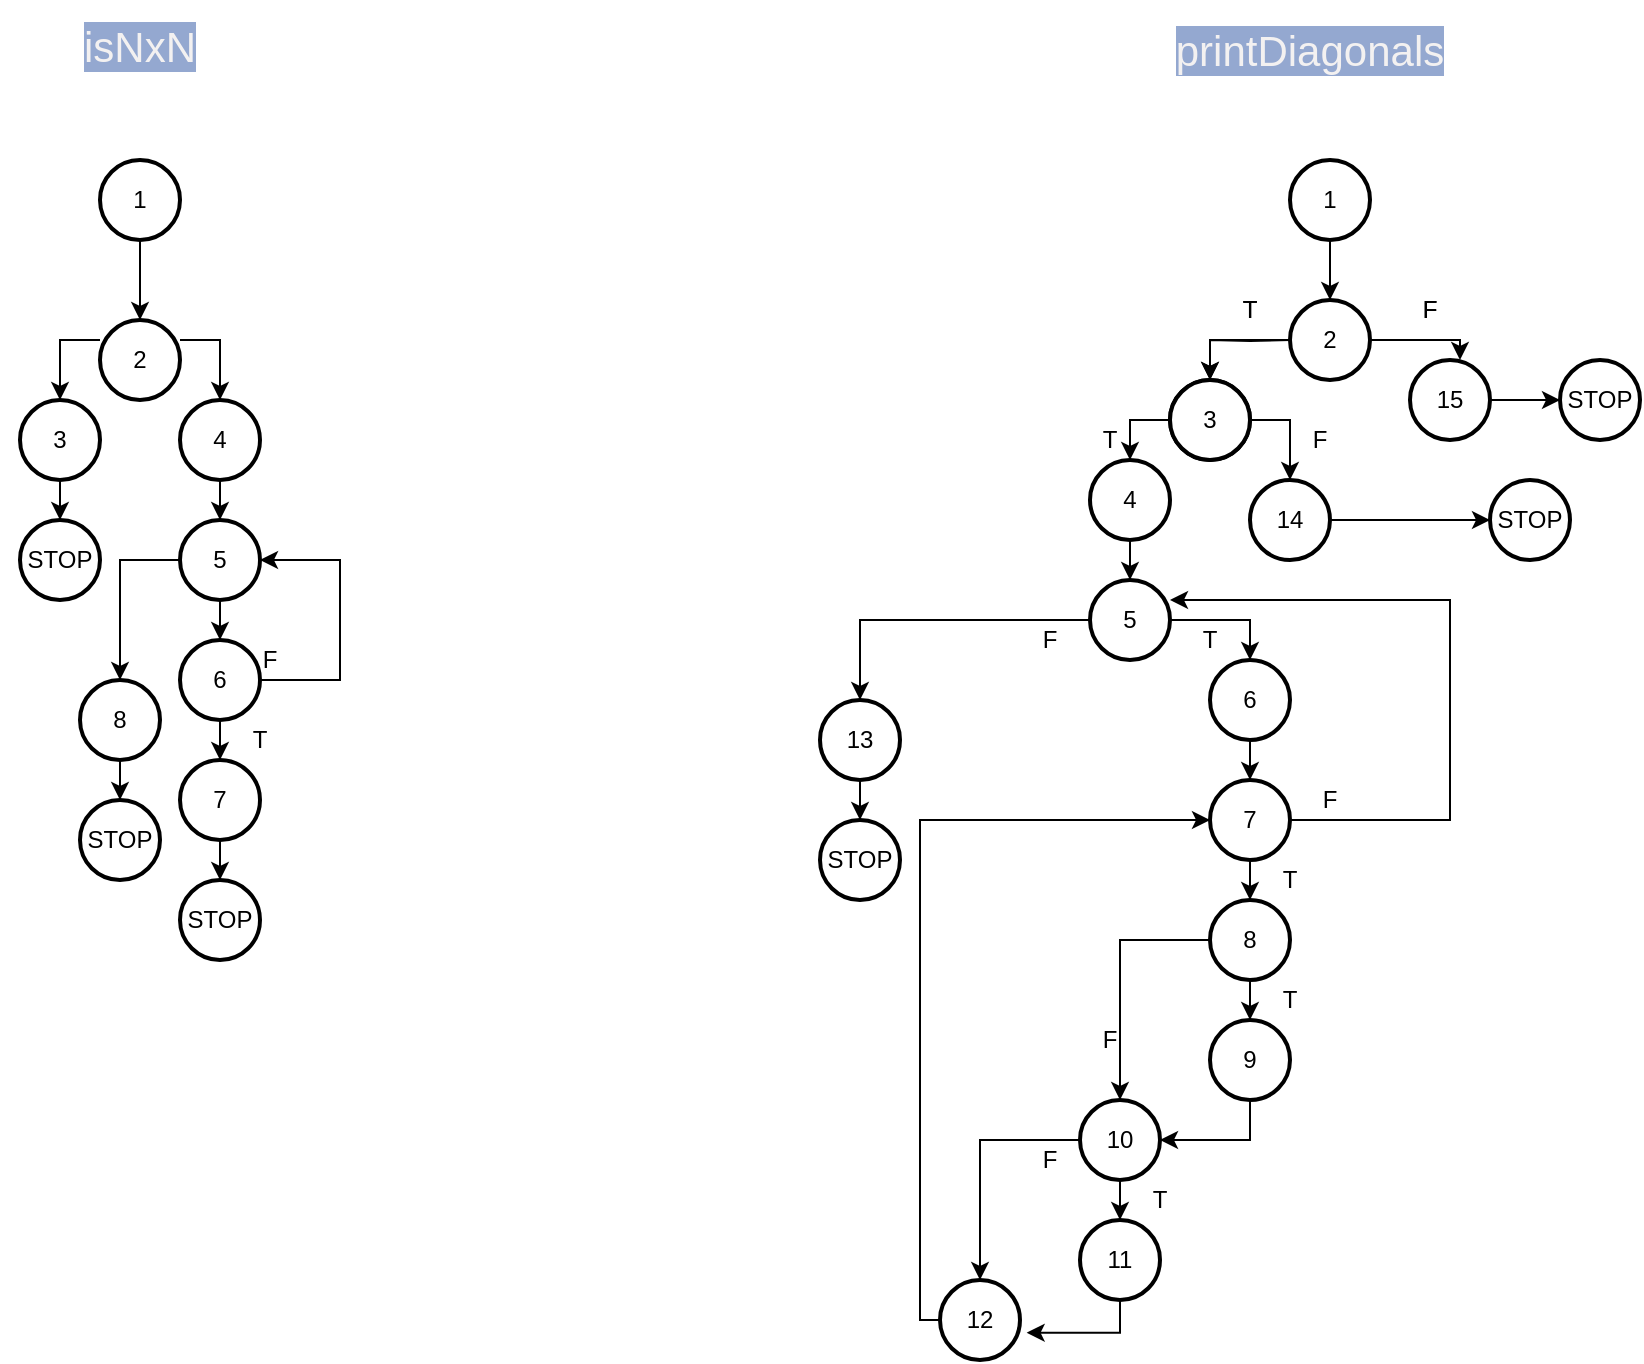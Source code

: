 <mxfile version="21.6.2" type="github" pages="4">
  <diagram name="Page-1" id="KIVGWRagReRim-nVpBeQ">
    <mxGraphModel dx="1050" dy="1674" grid="1" gridSize="10" guides="1" tooltips="1" connect="0" arrows="1" fold="1" page="1" pageScale="1" pageWidth="850" pageHeight="1100" math="0" shadow="0">
      <root>
        <mxCell id="0" />
        <mxCell id="1" parent="0" />
        <mxCell id="pWw4nJTFrqHdKG2Z5HSr-53" style="edgeStyle=orthogonalEdgeStyle;rounded=0;orthogonalLoop=1;jettySize=auto;html=1;entryX=0.5;entryY=0;entryDx=0;entryDy=0;entryPerimeter=0;" parent="1" edge="1">
          <mxGeometry relative="1" as="geometry" />
        </mxCell>
        <mxCell id="pWw4nJTFrqHdKG2Z5HSr-2" value="1" style="strokeWidth=2;html=1;shape=mxgraph.flowchart.start_2;whiteSpace=wrap;container=0;" parent="1" vertex="1">
          <mxGeometry x="675" width="40" height="40" as="geometry" />
        </mxCell>
        <mxCell id="pWw4nJTFrqHdKG2Z5HSr-145" style="edgeStyle=orthogonalEdgeStyle;rounded=0;orthogonalLoop=1;jettySize=auto;html=1;" parent="1" source="pWw4nJTFrqHdKG2Z5HSr-4" target="pWw4nJTFrqHdKG2Z5HSr-19" edge="1">
          <mxGeometry relative="1" as="geometry">
            <Array as="points">
              <mxPoint x="760" y="90" />
            </Array>
          </mxGeometry>
        </mxCell>
        <mxCell id="pWw4nJTFrqHdKG2Z5HSr-4" value="2" style="strokeWidth=2;html=1;shape=mxgraph.flowchart.start_2;whiteSpace=wrap;container=0;" parent="1" vertex="1">
          <mxGeometry x="675" y="70" width="40" height="40" as="geometry" />
        </mxCell>
        <mxCell id="pWw4nJTFrqHdKG2Z5HSr-7" style="edgeStyle=orthogonalEdgeStyle;rounded=0;orthogonalLoop=1;jettySize=auto;html=1;entryX=0.5;entryY=0;entryDx=0;entryDy=0;entryPerimeter=0;" parent="1" source="pWw4nJTFrqHdKG2Z5HSr-2" target="pWw4nJTFrqHdKG2Z5HSr-4" edge="1">
          <mxGeometry relative="1" as="geometry" />
        </mxCell>
        <mxCell id="pWw4nJTFrqHdKG2Z5HSr-8" value="3" style="strokeWidth=2;html=1;shape=mxgraph.flowchart.start_2;whiteSpace=wrap;container=0;" parent="1" vertex="1">
          <mxGeometry x="615" y="110" width="40" height="40" as="geometry" />
        </mxCell>
        <mxCell id="pWw4nJTFrqHdKG2Z5HSr-10" style="edgeStyle=orthogonalEdgeStyle;rounded=0;orthogonalLoop=1;jettySize=auto;html=1;entryX=0.5;entryY=0;entryDx=0;entryDy=0;entryPerimeter=0;" parent="1" source="pWw4nJTFrqHdKG2Z5HSr-4" target="pWw4nJTFrqHdKG2Z5HSr-8" edge="1">
          <mxGeometry relative="1" as="geometry" />
        </mxCell>
        <mxCell id="pWw4nJTFrqHdKG2Z5HSr-12" value="T" style="text;strokeColor=none;align=center;fillColor=none;html=1;verticalAlign=middle;whiteSpace=wrap;rounded=0;container=0;" parent="1" vertex="1">
          <mxGeometry x="625" y="60" width="60" height="30" as="geometry" />
        </mxCell>
        <mxCell id="pWw4nJTFrqHdKG2Z5HSr-14" value="F" style="text;strokeColor=none;align=center;fillColor=none;html=1;verticalAlign=middle;whiteSpace=wrap;rounded=0;container=0;" parent="1" vertex="1">
          <mxGeometry x="715" y="60" width="60" height="30" as="geometry" />
        </mxCell>
        <mxCell id="pWw4nJTFrqHdKG2Z5HSr-54" value="T" style="text;strokeColor=none;align=center;fillColor=none;html=1;verticalAlign=middle;whiteSpace=wrap;rounded=0;container=0;" parent="1" vertex="1">
          <mxGeometry x="575" y="130" width="20" height="20" as="geometry" />
        </mxCell>
        <mxCell id="pWw4nJTFrqHdKG2Z5HSr-56" value="4" style="strokeWidth=2;html=1;shape=mxgraph.flowchart.start_2;whiteSpace=wrap;direction=south;container=0;" parent="1" vertex="1">
          <mxGeometry x="575" y="150" width="40" height="40" as="geometry" />
        </mxCell>
        <mxCell id="pWw4nJTFrqHdKG2Z5HSr-143" value="" style="edgeStyle=orthogonalEdgeStyle;rounded=0;orthogonalLoop=1;jettySize=auto;html=1;" parent="1" source="pWw4nJTFrqHdKG2Z5HSr-57" target="pWw4nJTFrqHdKG2Z5HSr-142" edge="1">
          <mxGeometry relative="1" as="geometry" />
        </mxCell>
        <mxCell id="pWw4nJTFrqHdKG2Z5HSr-57" value="14" style="strokeWidth=2;html=1;shape=mxgraph.flowchart.start_2;whiteSpace=wrap;container=0;" parent="1" vertex="1">
          <mxGeometry x="655" y="160" width="40" height="40" as="geometry" />
        </mxCell>
        <mxCell id="pWw4nJTFrqHdKG2Z5HSr-16" value="T" style="text;strokeColor=none;align=center;fillColor=none;html=1;verticalAlign=middle;whiteSpace=wrap;rounded=0;container=0;" parent="1" vertex="1">
          <mxGeometry x="625" y="60" width="60" height="30" as="geometry" />
        </mxCell>
        <mxCell id="pWw4nJTFrqHdKG2Z5HSr-17" style="edgeStyle=orthogonalEdgeStyle;rounded=0;orthogonalLoop=1;jettySize=auto;html=1;entryX=0.5;entryY=0;entryDx=0;entryDy=0;entryPerimeter=0;" parent="1" target="pWw4nJTFrqHdKG2Z5HSr-18" edge="1">
          <mxGeometry relative="1" as="geometry">
            <mxPoint x="675" y="90" as="sourcePoint" />
          </mxGeometry>
        </mxCell>
        <mxCell id="pWw4nJTFrqHdKG2Z5HSr-62" style="edgeStyle=orthogonalEdgeStyle;rounded=0;orthogonalLoop=1;jettySize=auto;html=1;entryX=0;entryY=0.5;entryDx=0;entryDy=0;entryPerimeter=0;" parent="1" source="pWw4nJTFrqHdKG2Z5HSr-18" target="pWw4nJTFrqHdKG2Z5HSr-56" edge="1">
          <mxGeometry relative="1" as="geometry">
            <Array as="points">
              <mxPoint x="595" y="130" />
            </Array>
          </mxGeometry>
        </mxCell>
        <mxCell id="pWw4nJTFrqHdKG2Z5HSr-63" style="edgeStyle=orthogonalEdgeStyle;rounded=0;orthogonalLoop=1;jettySize=auto;html=1;entryX=0.5;entryY=0;entryDx=0;entryDy=0;entryPerimeter=0;" parent="1" source="pWw4nJTFrqHdKG2Z5HSr-18" target="pWw4nJTFrqHdKG2Z5HSr-57" edge="1">
          <mxGeometry relative="1" as="geometry">
            <Array as="points">
              <mxPoint x="675" y="130" />
            </Array>
          </mxGeometry>
        </mxCell>
        <mxCell id="pWw4nJTFrqHdKG2Z5HSr-18" value="3" style="strokeWidth=2;html=1;shape=mxgraph.flowchart.start_2;whiteSpace=wrap;container=0;" parent="1" vertex="1">
          <mxGeometry x="615" y="110" width="40" height="40" as="geometry" />
        </mxCell>
        <mxCell id="pWw4nJTFrqHdKG2Z5HSr-141" value="" style="edgeStyle=orthogonalEdgeStyle;rounded=0;orthogonalLoop=1;jettySize=auto;html=1;" parent="1" source="pWw4nJTFrqHdKG2Z5HSr-19" target="pWw4nJTFrqHdKG2Z5HSr-137" edge="1">
          <mxGeometry relative="1" as="geometry" />
        </mxCell>
        <mxCell id="pWw4nJTFrqHdKG2Z5HSr-19" value="15" style="strokeWidth=2;html=1;shape=mxgraph.flowchart.start_2;whiteSpace=wrap;container=0;" parent="1" vertex="1">
          <mxGeometry x="735" y="100" width="40" height="40" as="geometry" />
        </mxCell>
        <mxCell id="pWw4nJTFrqHdKG2Z5HSr-20" value="F" style="text;strokeColor=none;align=center;fillColor=none;html=1;verticalAlign=middle;whiteSpace=wrap;rounded=0;container=0;" parent="1" vertex="1">
          <mxGeometry x="715" y="60" width="60" height="30" as="geometry" />
        </mxCell>
        <mxCell id="pWw4nJTFrqHdKG2Z5HSr-58" value="F" style="text;strokeColor=none;align=center;fillColor=none;html=1;verticalAlign=middle;whiteSpace=wrap;rounded=0;container=0;" parent="1" vertex="1">
          <mxGeometry x="675" y="130" width="30" height="20" as="geometry" />
        </mxCell>
        <mxCell id="pWw4nJTFrqHdKG2Z5HSr-64" value="5" style="strokeWidth=2;html=1;shape=mxgraph.flowchart.start_2;whiteSpace=wrap;direction=south;container=0;" parent="1" vertex="1">
          <mxGeometry x="575" y="210" width="40" height="40" as="geometry" />
        </mxCell>
        <mxCell id="pWw4nJTFrqHdKG2Z5HSr-65" style="edgeStyle=orthogonalEdgeStyle;rounded=0;orthogonalLoop=1;jettySize=auto;html=1;entryX=0;entryY=0.5;entryDx=0;entryDy=0;entryPerimeter=0;" parent="1" source="pWw4nJTFrqHdKG2Z5HSr-56" target="pWw4nJTFrqHdKG2Z5HSr-64" edge="1">
          <mxGeometry relative="1" as="geometry" />
        </mxCell>
        <mxCell id="pWw4nJTFrqHdKG2Z5HSr-68" value="F" style="text;strokeColor=none;align=center;fillColor=none;html=1;verticalAlign=middle;whiteSpace=wrap;rounded=0;container=0;" parent="1" vertex="1">
          <mxGeometry x="540" y="230" width="30" height="20" as="geometry" />
        </mxCell>
        <mxCell id="pWw4nJTFrqHdKG2Z5HSr-69" value="T" style="text;strokeColor=none;align=center;fillColor=none;html=1;verticalAlign=middle;whiteSpace=wrap;rounded=0;container=0;" parent="1" vertex="1">
          <mxGeometry x="625" y="230" width="20" height="20" as="geometry" />
        </mxCell>
        <mxCell id="pWw4nJTFrqHdKG2Z5HSr-98" style="edgeStyle=orthogonalEdgeStyle;rounded=0;orthogonalLoop=1;jettySize=auto;html=1;" parent="1" source="pWw4nJTFrqHdKG2Z5HSr-70" target="pWw4nJTFrqHdKG2Z5HSr-64" edge="1">
          <mxGeometry relative="1" as="geometry">
            <mxPoint x="755" y="230" as="targetPoint" />
            <Array as="points">
              <mxPoint x="755" y="330" />
              <mxPoint x="755" y="220" />
            </Array>
          </mxGeometry>
        </mxCell>
        <mxCell id="pWw4nJTFrqHdKG2Z5HSr-70" value="7" style="strokeWidth=2;html=1;shape=mxgraph.flowchart.start_2;whiteSpace=wrap;direction=south;container=0;" parent="1" vertex="1">
          <mxGeometry x="635" y="310" width="40" height="40" as="geometry" />
        </mxCell>
        <mxCell id="pWw4nJTFrqHdKG2Z5HSr-74" value="T" style="text;strokeColor=none;align=center;fillColor=none;html=1;verticalAlign=middle;whiteSpace=wrap;rounded=0;container=0;" parent="1" vertex="1">
          <mxGeometry x="660" y="350" width="30" height="20" as="geometry" />
        </mxCell>
        <mxCell id="pWw4nJTFrqHdKG2Z5HSr-75" value="F" style="text;strokeColor=none;align=center;fillColor=none;html=1;verticalAlign=middle;whiteSpace=wrap;rounded=0;container=0;" parent="1" vertex="1">
          <mxGeometry x="570" y="430" width="30" height="20" as="geometry" />
        </mxCell>
        <mxCell id="pWw4nJTFrqHdKG2Z5HSr-77" style="edgeStyle=orthogonalEdgeStyle;rounded=0;orthogonalLoop=1;jettySize=auto;html=1;entryX=0;entryY=0.5;entryDx=0;entryDy=0;entryPerimeter=0;" parent="1" source="pWw4nJTFrqHdKG2Z5HSr-76" target="pWw4nJTFrqHdKG2Z5HSr-70" edge="1">
          <mxGeometry relative="1" as="geometry" />
        </mxCell>
        <mxCell id="pWw4nJTFrqHdKG2Z5HSr-76" value="6" style="strokeWidth=2;html=1;shape=mxgraph.flowchart.start_2;whiteSpace=wrap;direction=south;align=center;container=0;" parent="1" vertex="1">
          <mxGeometry x="635" y="250" width="40" height="40" as="geometry" />
        </mxCell>
        <mxCell id="pWw4nJTFrqHdKG2Z5HSr-78" style="edgeStyle=orthogonalEdgeStyle;rounded=0;orthogonalLoop=1;jettySize=auto;html=1;entryX=0;entryY=0.5;entryDx=0;entryDy=0;entryPerimeter=0;" parent="1" source="pWw4nJTFrqHdKG2Z5HSr-64" target="pWw4nJTFrqHdKG2Z5HSr-76" edge="1">
          <mxGeometry relative="1" as="geometry" />
        </mxCell>
        <mxCell id="pWw4nJTFrqHdKG2Z5HSr-80" value="8" style="strokeWidth=2;html=1;shape=mxgraph.flowchart.start_2;whiteSpace=wrap;direction=south;container=0;" parent="1" vertex="1">
          <mxGeometry x="635" y="370" width="40" height="40" as="geometry" />
        </mxCell>
        <mxCell id="pWw4nJTFrqHdKG2Z5HSr-81" style="edgeStyle=orthogonalEdgeStyle;rounded=0;orthogonalLoop=1;jettySize=auto;html=1;entryX=0;entryY=0.5;entryDx=0;entryDy=0;entryPerimeter=0;" parent="1" source="pWw4nJTFrqHdKG2Z5HSr-70" target="pWw4nJTFrqHdKG2Z5HSr-80" edge="1">
          <mxGeometry relative="1" as="geometry" />
        </mxCell>
        <mxCell id="pWw4nJTFrqHdKG2Z5HSr-85" value="9" style="strokeWidth=2;html=1;shape=mxgraph.flowchart.start_2;whiteSpace=wrap;direction=south;container=0;" parent="1" vertex="1">
          <mxGeometry x="635" y="430" width="40" height="40" as="geometry" />
        </mxCell>
        <mxCell id="pWw4nJTFrqHdKG2Z5HSr-86" style="edgeStyle=orthogonalEdgeStyle;rounded=0;orthogonalLoop=1;jettySize=auto;html=1;entryX=0;entryY=0.5;entryDx=0;entryDy=0;entryPerimeter=0;" parent="1" source="pWw4nJTFrqHdKG2Z5HSr-80" target="pWw4nJTFrqHdKG2Z5HSr-85" edge="1">
          <mxGeometry relative="1" as="geometry" />
        </mxCell>
        <mxCell id="pWw4nJTFrqHdKG2Z5HSr-87" value="T" style="text;strokeColor=none;align=center;fillColor=none;html=1;verticalAlign=middle;whiteSpace=wrap;rounded=0;container=0;" parent="1" vertex="1">
          <mxGeometry x="660" y="410" width="30" height="20" as="geometry" />
        </mxCell>
        <mxCell id="pWw4nJTFrqHdKG2Z5HSr-149" style="edgeStyle=orthogonalEdgeStyle;rounded=0;orthogonalLoop=1;jettySize=auto;html=1;" parent="1" source="pWw4nJTFrqHdKG2Z5HSr-89" target="pWw4nJTFrqHdKG2Z5HSr-147" edge="1">
          <mxGeometry relative="1" as="geometry">
            <Array as="points">
              <mxPoint x="520" y="490" />
            </Array>
          </mxGeometry>
        </mxCell>
        <mxCell id="pWw4nJTFrqHdKG2Z5HSr-89" value="10" style="strokeWidth=2;html=1;shape=mxgraph.flowchart.start_2;whiteSpace=wrap;direction=south;container=0;" parent="1" vertex="1">
          <mxGeometry x="570" y="470" width="40" height="40" as="geometry" />
        </mxCell>
        <mxCell id="pWw4nJTFrqHdKG2Z5HSr-90" style="edgeStyle=orthogonalEdgeStyle;rounded=0;orthogonalLoop=1;jettySize=auto;html=1;entryX=0;entryY=0.5;entryDx=0;entryDy=0;entryPerimeter=0;" parent="1" source="pWw4nJTFrqHdKG2Z5HSr-80" target="pWw4nJTFrqHdKG2Z5HSr-89" edge="1">
          <mxGeometry relative="1" as="geometry" />
        </mxCell>
        <mxCell id="pWw4nJTFrqHdKG2Z5HSr-91" style="edgeStyle=orthogonalEdgeStyle;rounded=0;orthogonalLoop=1;jettySize=auto;html=1;entryX=0.5;entryY=0;entryDx=0;entryDy=0;entryPerimeter=0;" parent="1" source="pWw4nJTFrqHdKG2Z5HSr-85" target="pWw4nJTFrqHdKG2Z5HSr-89" edge="1">
          <mxGeometry relative="1" as="geometry">
            <Array as="points">
              <mxPoint x="655" y="490" />
            </Array>
          </mxGeometry>
        </mxCell>
        <mxCell id="pWw4nJTFrqHdKG2Z5HSr-150" style="edgeStyle=orthogonalEdgeStyle;rounded=0;orthogonalLoop=1;jettySize=auto;html=1;entryX=0.659;entryY=-0.083;entryDx=0;entryDy=0;entryPerimeter=0;" parent="1" source="pWw4nJTFrqHdKG2Z5HSr-92" target="pWw4nJTFrqHdKG2Z5HSr-147" edge="1">
          <mxGeometry relative="1" as="geometry">
            <Array as="points">
              <mxPoint x="590" y="586" />
            </Array>
          </mxGeometry>
        </mxCell>
        <mxCell id="pWw4nJTFrqHdKG2Z5HSr-92" value="11" style="strokeWidth=2;html=1;shape=mxgraph.flowchart.start_2;whiteSpace=wrap;direction=south;container=0;" parent="1" vertex="1">
          <mxGeometry x="570" y="530" width="40" height="40" as="geometry" />
        </mxCell>
        <mxCell id="pWw4nJTFrqHdKG2Z5HSr-93" style="edgeStyle=orthogonalEdgeStyle;rounded=0;orthogonalLoop=1;jettySize=auto;html=1;entryX=0;entryY=0.5;entryDx=0;entryDy=0;entryPerimeter=0;" parent="1" source="pWw4nJTFrqHdKG2Z5HSr-89" target="pWw4nJTFrqHdKG2Z5HSr-92" edge="1">
          <mxGeometry relative="1" as="geometry" />
        </mxCell>
        <mxCell id="pWw4nJTFrqHdKG2Z5HSr-94" value="T" style="text;strokeColor=none;align=center;fillColor=none;html=1;verticalAlign=middle;whiteSpace=wrap;rounded=0;container=0;" parent="1" vertex="1">
          <mxGeometry x="595" y="510" width="30" height="20" as="geometry" />
        </mxCell>
        <mxCell id="pWw4nJTFrqHdKG2Z5HSr-96" value="F" style="text;strokeColor=none;align=center;fillColor=none;html=1;verticalAlign=middle;whiteSpace=wrap;rounded=0;container=0;" parent="1" vertex="1">
          <mxGeometry x="540" y="490" width="30" height="20" as="geometry" />
        </mxCell>
        <mxCell id="pWw4nJTFrqHdKG2Z5HSr-99" value="F" style="text;strokeColor=none;align=center;fillColor=none;html=1;verticalAlign=middle;whiteSpace=wrap;rounded=0;container=0;" parent="1" vertex="1">
          <mxGeometry x="680" y="310" width="30" height="20" as="geometry" />
        </mxCell>
        <mxCell id="pWw4nJTFrqHdKG2Z5HSr-140" value="" style="edgeStyle=orthogonalEdgeStyle;rounded=0;orthogonalLoop=1;jettySize=auto;html=1;" parent="1" source="pWw4nJTFrqHdKG2Z5HSr-100" target="pWw4nJTFrqHdKG2Z5HSr-138" edge="1">
          <mxGeometry relative="1" as="geometry" />
        </mxCell>
        <mxCell id="pWw4nJTFrqHdKG2Z5HSr-100" value="13" style="strokeWidth=2;html=1;shape=mxgraph.flowchart.start_2;whiteSpace=wrap;direction=south;container=0;" parent="1" vertex="1">
          <mxGeometry x="440" y="270" width="40" height="40" as="geometry" />
        </mxCell>
        <mxCell id="pWw4nJTFrqHdKG2Z5HSr-67" style="edgeStyle=orthogonalEdgeStyle;rounded=0;orthogonalLoop=1;jettySize=auto;html=1;entryX=0;entryY=0.5;entryDx=0;entryDy=0;entryPerimeter=0;" parent="1" source="pWw4nJTFrqHdKG2Z5HSr-64" target="pWw4nJTFrqHdKG2Z5HSr-100" edge="1">
          <mxGeometry relative="1" as="geometry">
            <mxPoint x="495" y="230" as="targetPoint" />
          </mxGeometry>
        </mxCell>
        <mxCell id="pWw4nJTFrqHdKG2Z5HSr-106" style="edgeStyle=orthogonalEdgeStyle;rounded=0;orthogonalLoop=1;jettySize=auto;html=1;entryX=0.5;entryY=0;entryDx=0;entryDy=0;entryPerimeter=0;" parent="1" source="pWw4nJTFrqHdKG2Z5HSr-102" target="pWw4nJTFrqHdKG2Z5HSr-104" edge="1">
          <mxGeometry relative="1" as="geometry" />
        </mxCell>
        <mxCell id="pWw4nJTFrqHdKG2Z5HSr-102" value="1" style="strokeWidth=2;html=1;shape=mxgraph.flowchart.start_2;whiteSpace=wrap;container=0;" parent="1" vertex="1">
          <mxGeometry x="80" width="40" height="40" as="geometry" />
        </mxCell>
        <mxCell id="pWw4nJTFrqHdKG2Z5HSr-109" style="edgeStyle=orthogonalEdgeStyle;rounded=0;orthogonalLoop=1;jettySize=auto;html=1;" parent="1" source="pWw4nJTFrqHdKG2Z5HSr-104" target="pWw4nJTFrqHdKG2Z5HSr-107" edge="1">
          <mxGeometry relative="1" as="geometry">
            <Array as="points">
              <mxPoint x="60" y="90" />
            </Array>
          </mxGeometry>
        </mxCell>
        <mxCell id="pWw4nJTFrqHdKG2Z5HSr-110" style="edgeStyle=orthogonalEdgeStyle;rounded=0;orthogonalLoop=1;jettySize=auto;html=1;" parent="1" source="pWw4nJTFrqHdKG2Z5HSr-104" target="pWw4nJTFrqHdKG2Z5HSr-108" edge="1">
          <mxGeometry relative="1" as="geometry">
            <Array as="points">
              <mxPoint x="140" y="90" />
            </Array>
          </mxGeometry>
        </mxCell>
        <mxCell id="pWw4nJTFrqHdKG2Z5HSr-104" value="2" style="strokeWidth=2;html=1;shape=mxgraph.flowchart.start_2;whiteSpace=wrap;container=0;" parent="1" vertex="1">
          <mxGeometry x="80" y="80" width="40" height="40" as="geometry" />
        </mxCell>
        <mxCell id="pWw4nJTFrqHdKG2Z5HSr-112" style="edgeStyle=orthogonalEdgeStyle;rounded=0;orthogonalLoop=1;jettySize=auto;html=1;entryX=0;entryY=0.5;entryDx=0;entryDy=0;entryPerimeter=0;" parent="1" source="pWw4nJTFrqHdKG2Z5HSr-107" target="pWw4nJTFrqHdKG2Z5HSr-111" edge="1">
          <mxGeometry relative="1" as="geometry" />
        </mxCell>
        <mxCell id="pWw4nJTFrqHdKG2Z5HSr-107" value="3" style="strokeWidth=2;html=1;shape=mxgraph.flowchart.start_2;whiteSpace=wrap;container=0;direction=south;" parent="1" vertex="1">
          <mxGeometry x="40" y="120" width="40" height="40" as="geometry" />
        </mxCell>
        <mxCell id="pWw4nJTFrqHdKG2Z5HSr-114" style="edgeStyle=orthogonalEdgeStyle;rounded=0;orthogonalLoop=1;jettySize=auto;html=1;entryX=0.5;entryY=0;entryDx=0;entryDy=0;entryPerimeter=0;" parent="1" source="pWw4nJTFrqHdKG2Z5HSr-108" target="pWw4nJTFrqHdKG2Z5HSr-113" edge="1">
          <mxGeometry relative="1" as="geometry" />
        </mxCell>
        <mxCell id="pWw4nJTFrqHdKG2Z5HSr-108" value="4" style="strokeWidth=2;html=1;shape=mxgraph.flowchart.start_2;whiteSpace=wrap;container=0;" parent="1" vertex="1">
          <mxGeometry x="120" y="120" width="40" height="40" as="geometry" />
        </mxCell>
        <mxCell id="pWw4nJTFrqHdKG2Z5HSr-111" value="STOP" style="strokeWidth=2;html=1;shape=mxgraph.flowchart.start_2;whiteSpace=wrap;container=0;direction=south;" parent="1" vertex="1">
          <mxGeometry x="40" y="180" width="40" height="40" as="geometry" />
        </mxCell>
        <mxCell id="pWw4nJTFrqHdKG2Z5HSr-116" style="edgeStyle=orthogonalEdgeStyle;rounded=0;orthogonalLoop=1;jettySize=auto;html=1;entryX=0.5;entryY=0;entryDx=0;entryDy=0;entryPerimeter=0;" parent="1" source="pWw4nJTFrqHdKG2Z5HSr-113" target="pWw4nJTFrqHdKG2Z5HSr-115" edge="1">
          <mxGeometry relative="1" as="geometry" />
        </mxCell>
        <mxCell id="pWw4nJTFrqHdKG2Z5HSr-134" style="edgeStyle=orthogonalEdgeStyle;rounded=0;orthogonalLoop=1;jettySize=auto;html=1;" parent="1" source="pWw4nJTFrqHdKG2Z5HSr-113" target="pWw4nJTFrqHdKG2Z5HSr-132" edge="1">
          <mxGeometry relative="1" as="geometry" />
        </mxCell>
        <mxCell id="pWw4nJTFrqHdKG2Z5HSr-113" value="5" style="strokeWidth=2;html=1;shape=mxgraph.flowchart.start_2;whiteSpace=wrap;container=0;" parent="1" vertex="1">
          <mxGeometry x="120" y="180" width="40" height="40" as="geometry" />
        </mxCell>
        <mxCell id="pWw4nJTFrqHdKG2Z5HSr-121" style="edgeStyle=orthogonalEdgeStyle;rounded=0;orthogonalLoop=1;jettySize=auto;html=1;entryX=1;entryY=0.5;entryDx=0;entryDy=0;entryPerimeter=0;" parent="1" source="pWw4nJTFrqHdKG2Z5HSr-115" target="pWw4nJTFrqHdKG2Z5HSr-113" edge="1">
          <mxGeometry relative="1" as="geometry">
            <Array as="points">
              <mxPoint x="200" y="260" />
              <mxPoint x="200" y="200" />
            </Array>
          </mxGeometry>
        </mxCell>
        <mxCell id="pWw4nJTFrqHdKG2Z5HSr-130" style="edgeStyle=orthogonalEdgeStyle;rounded=0;orthogonalLoop=1;jettySize=auto;html=1;entryX=0.5;entryY=0;entryDx=0;entryDy=0;entryPerimeter=0;" parent="1" source="pWw4nJTFrqHdKG2Z5HSr-115" target="pWw4nJTFrqHdKG2Z5HSr-118" edge="1">
          <mxGeometry relative="1" as="geometry" />
        </mxCell>
        <mxCell id="pWw4nJTFrqHdKG2Z5HSr-115" value="6" style="strokeWidth=2;html=1;shape=mxgraph.flowchart.start_2;whiteSpace=wrap;container=0;" parent="1" vertex="1">
          <mxGeometry x="120" y="240" width="40" height="40" as="geometry" />
        </mxCell>
        <mxCell id="pWw4nJTFrqHdKG2Z5HSr-125" value="" style="edgeStyle=orthogonalEdgeStyle;rounded=0;orthogonalLoop=1;jettySize=auto;html=1;" parent="1" source="pWw4nJTFrqHdKG2Z5HSr-118" target="pWw4nJTFrqHdKG2Z5HSr-123" edge="1">
          <mxGeometry relative="1" as="geometry" />
        </mxCell>
        <mxCell id="pWw4nJTFrqHdKG2Z5HSr-118" value="7" style="strokeWidth=2;html=1;shape=mxgraph.flowchart.start_2;whiteSpace=wrap;container=0;" parent="1" vertex="1">
          <mxGeometry x="120" y="300" width="40" height="40" as="geometry" />
        </mxCell>
        <mxCell id="pWw4nJTFrqHdKG2Z5HSr-123" value="STOP" style="strokeWidth=2;html=1;shape=mxgraph.flowchart.start_2;whiteSpace=wrap;container=0;direction=south;" parent="1" vertex="1">
          <mxGeometry x="120" y="360" width="40" height="40" as="geometry" />
        </mxCell>
        <mxCell id="pWw4nJTFrqHdKG2Z5HSr-136" value="" style="edgeStyle=orthogonalEdgeStyle;rounded=0;orthogonalLoop=1;jettySize=auto;html=1;" parent="1" source="pWw4nJTFrqHdKG2Z5HSr-132" target="pWw4nJTFrqHdKG2Z5HSr-135" edge="1">
          <mxGeometry relative="1" as="geometry" />
        </mxCell>
        <mxCell id="pWw4nJTFrqHdKG2Z5HSr-132" value="8" style="strokeWidth=2;html=1;shape=mxgraph.flowchart.start_2;whiteSpace=wrap;container=0;" parent="1" vertex="1">
          <mxGeometry x="70" y="260" width="40" height="40" as="geometry" />
        </mxCell>
        <mxCell id="pWw4nJTFrqHdKG2Z5HSr-135" value="STOP" style="strokeWidth=2;html=1;shape=mxgraph.flowchart.start_2;whiteSpace=wrap;container=0;direction=south;" parent="1" vertex="1">
          <mxGeometry x="70" y="320" width="40" height="40" as="geometry" />
        </mxCell>
        <mxCell id="pWw4nJTFrqHdKG2Z5HSr-137" value="STOP" style="strokeWidth=2;html=1;shape=mxgraph.flowchart.start_2;whiteSpace=wrap;container=0;direction=south;" parent="1" vertex="1">
          <mxGeometry x="810" y="100" width="40" height="40" as="geometry" />
        </mxCell>
        <mxCell id="pWw4nJTFrqHdKG2Z5HSr-138" value="STOP" style="strokeWidth=2;html=1;shape=mxgraph.flowchart.start_2;whiteSpace=wrap;container=0;direction=south;" parent="1" vertex="1">
          <mxGeometry x="440" y="330" width="40" height="40" as="geometry" />
        </mxCell>
        <mxCell id="pWw4nJTFrqHdKG2Z5HSr-142" value="STOP" style="strokeWidth=2;html=1;shape=mxgraph.flowchart.start_2;whiteSpace=wrap;container=0;direction=south;" parent="1" vertex="1">
          <mxGeometry x="775" y="160" width="40" height="40" as="geometry" />
        </mxCell>
        <mxCell id="pWw4nJTFrqHdKG2Z5HSr-152" style="edgeStyle=orthogonalEdgeStyle;rounded=0;orthogonalLoop=1;jettySize=auto;html=1;" parent="1" source="pWw4nJTFrqHdKG2Z5HSr-147" target="pWw4nJTFrqHdKG2Z5HSr-70" edge="1">
          <mxGeometry relative="1" as="geometry">
            <Array as="points">
              <mxPoint x="490" y="330" />
            </Array>
          </mxGeometry>
        </mxCell>
        <mxCell id="pWw4nJTFrqHdKG2Z5HSr-147" value="12" style="strokeWidth=2;html=1;shape=mxgraph.flowchart.start_2;whiteSpace=wrap;direction=south;container=0;" parent="1" vertex="1">
          <mxGeometry x="500" y="560" width="40" height="40" as="geometry" />
        </mxCell>
        <mxCell id="pWw4nJTFrqHdKG2Z5HSr-154" value="T" style="text;strokeColor=none;align=center;fillColor=none;html=1;verticalAlign=middle;whiteSpace=wrap;rounded=0;container=0;" parent="1" vertex="1">
          <mxGeometry x="150" y="280" width="20" height="20" as="geometry" />
        </mxCell>
        <mxCell id="pWw4nJTFrqHdKG2Z5HSr-155" value="F" style="text;strokeColor=none;align=center;fillColor=none;html=1;verticalAlign=middle;whiteSpace=wrap;rounded=0;container=0;" parent="1" vertex="1">
          <mxGeometry x="150" y="240" width="30" height="20" as="geometry" />
        </mxCell>
        <mxCell id="pWw4nJTFrqHdKG2Z5HSr-156" value="isNxN" style="text;strokeColor=none;align=center;fillColor=none;verticalAlign=middle;whiteSpace=wrap;rounded=0;labelBackgroundColor=#94A8D0;fontSize=21;fontColor=#f3f1f1;" parent="1" vertex="1">
          <mxGeometry x="30" y="-80" width="140" height="45" as="geometry" />
        </mxCell>
        <mxCell id="pWw4nJTFrqHdKG2Z5HSr-157" value="printDiagonals" style="text;strokeColor=none;align=center;fillColor=none;verticalAlign=middle;whiteSpace=wrap;rounded=0;labelBackgroundColor=#94A8D0;fontSize=21;fontColor=#f3f1f1;" parent="1" vertex="1">
          <mxGeometry x="590" y="-80" width="190" height="50" as="geometry" />
        </mxCell>
      </root>
    </mxGraphModel>
  </diagram>
  <diagram id="Bpe_Ww-rOf8-dxu33_3t" name="Page-2">
    <mxGraphModel dx="2295" dy="2156" grid="1" gridSize="10" guides="1" tooltips="1" connect="1" arrows="1" fold="1" page="1" pageScale="1" pageWidth="850" pageHeight="1100" math="0" shadow="0">
      <root>
        <mxCell id="0" />
        <mxCell id="1" parent="0" />
        <mxCell id="ywhVKemGmg4cdezuILgi-1" value="1" style="strokeWidth=2;html=1;shape=mxgraph.flowchart.start_2;whiteSpace=wrap;container=0;" vertex="1" parent="1">
          <mxGeometry x="675" y="-40" width="40" height="40" as="geometry" />
        </mxCell>
        <mxCell id="ywhVKemGmg4cdezuILgi-2" style="edgeStyle=orthogonalEdgeStyle;rounded=0;orthogonalLoop=1;jettySize=auto;html=1;" edge="1" parent="1" source="ywhVKemGmg4cdezuILgi-3" target="ywhVKemGmg4cdezuILgi-19">
          <mxGeometry relative="1" as="geometry">
            <Array as="points">
              <mxPoint x="760" y="90" />
            </Array>
          </mxGeometry>
        </mxCell>
        <mxCell id="ywhVKemGmg4cdezuILgi-3" value="2" style="strokeWidth=2;html=1;shape=mxgraph.flowchart.start_2;whiteSpace=wrap;container=0;" vertex="1" parent="1">
          <mxGeometry x="675" y="70" width="40" height="40" as="geometry" />
        </mxCell>
        <mxCell id="ywhVKemGmg4cdezuILgi-4" style="edgeStyle=orthogonalEdgeStyle;rounded=0;orthogonalLoop=1;jettySize=auto;html=1;entryX=0.5;entryY=0;entryDx=0;entryDy=0;entryPerimeter=0;" edge="1" parent="1" source="ywhVKemGmg4cdezuILgi-1" target="ywhVKemGmg4cdezuILgi-3">
          <mxGeometry relative="1" as="geometry" />
        </mxCell>
        <mxCell id="ywhVKemGmg4cdezuILgi-5" value="3" style="strokeWidth=2;html=1;shape=mxgraph.flowchart.start_2;whiteSpace=wrap;container=0;" vertex="1" parent="1">
          <mxGeometry x="615" y="110" width="40" height="40" as="geometry" />
        </mxCell>
        <mxCell id="ywhVKemGmg4cdezuILgi-6" style="edgeStyle=orthogonalEdgeStyle;rounded=0;orthogonalLoop=1;jettySize=auto;html=1;entryX=0.5;entryY=0;entryDx=0;entryDy=0;entryPerimeter=0;" edge="1" parent="1" source="ywhVKemGmg4cdezuILgi-3" target="ywhVKemGmg4cdezuILgi-5">
          <mxGeometry relative="1" as="geometry" />
        </mxCell>
        <mxCell id="ywhVKemGmg4cdezuILgi-7" value="T" style="text;strokeColor=none;align=center;fillColor=none;html=1;verticalAlign=middle;whiteSpace=wrap;rounded=0;container=0;" vertex="1" parent="1">
          <mxGeometry x="655" y="90" width="35" height="20" as="geometry" />
        </mxCell>
        <mxCell id="ywhVKemGmg4cdezuILgi-8" value="F" style="text;strokeColor=none;align=center;fillColor=none;html=1;verticalAlign=middle;whiteSpace=wrap;rounded=0;container=0;" vertex="1" parent="1">
          <mxGeometry x="705" y="87.5" width="45" height="25" as="geometry" />
        </mxCell>
        <mxCell id="ywhVKemGmg4cdezuILgi-9" value="T" style="text;strokeColor=none;align=center;fillColor=none;html=1;verticalAlign=middle;whiteSpace=wrap;rounded=0;container=0;" vertex="1" parent="1">
          <mxGeometry x="575" y="130" width="20" height="20" as="geometry" />
        </mxCell>
        <mxCell id="ywhVKemGmg4cdezuILgi-10" value="4" style="strokeWidth=2;html=1;shape=mxgraph.flowchart.start_2;whiteSpace=wrap;direction=south;container=0;" vertex="1" parent="1">
          <mxGeometry x="575" y="150" width="40" height="40" as="geometry" />
        </mxCell>
        <mxCell id="ywhVKemGmg4cdezuILgi-11" value="" style="edgeStyle=orthogonalEdgeStyle;rounded=0;orthogonalLoop=1;jettySize=auto;html=1;" edge="1" parent="1" source="ywhVKemGmg4cdezuILgi-12" target="ywhVKemGmg4cdezuILgi-53">
          <mxGeometry relative="1" as="geometry" />
        </mxCell>
        <mxCell id="ywhVKemGmg4cdezuILgi-12" value="14" style="strokeWidth=2;html=1;shape=mxgraph.flowchart.start_2;whiteSpace=wrap;container=0;" vertex="1" parent="1">
          <mxGeometry x="655" y="160" width="40" height="40" as="geometry" />
        </mxCell>
        <mxCell id="ywhVKemGmg4cdezuILgi-14" style="edgeStyle=orthogonalEdgeStyle;rounded=0;orthogonalLoop=1;jettySize=auto;html=1;entryX=0.5;entryY=0;entryDx=0;entryDy=0;entryPerimeter=0;" edge="1" parent="1" target="ywhVKemGmg4cdezuILgi-17">
          <mxGeometry relative="1" as="geometry">
            <mxPoint x="675" y="90" as="sourcePoint" />
          </mxGeometry>
        </mxCell>
        <mxCell id="ywhVKemGmg4cdezuILgi-15" style="edgeStyle=orthogonalEdgeStyle;rounded=0;orthogonalLoop=1;jettySize=auto;html=1;entryX=0;entryY=0.5;entryDx=0;entryDy=0;entryPerimeter=0;" edge="1" parent="1" source="ywhVKemGmg4cdezuILgi-17" target="ywhVKemGmg4cdezuILgi-10">
          <mxGeometry relative="1" as="geometry">
            <Array as="points">
              <mxPoint x="595" y="130" />
            </Array>
          </mxGeometry>
        </mxCell>
        <mxCell id="ywhVKemGmg4cdezuILgi-16" style="edgeStyle=orthogonalEdgeStyle;rounded=0;orthogonalLoop=1;jettySize=auto;html=1;entryX=0.5;entryY=0;entryDx=0;entryDy=0;entryPerimeter=0;" edge="1" parent="1" source="ywhVKemGmg4cdezuILgi-17" target="ywhVKemGmg4cdezuILgi-12">
          <mxGeometry relative="1" as="geometry">
            <Array as="points">
              <mxPoint x="675" y="130" />
            </Array>
          </mxGeometry>
        </mxCell>
        <mxCell id="ywhVKemGmg4cdezuILgi-17" value="3" style="strokeWidth=2;html=1;shape=mxgraph.flowchart.start_2;whiteSpace=wrap;container=0;" vertex="1" parent="1">
          <mxGeometry x="615" y="110" width="40" height="40" as="geometry" />
        </mxCell>
        <mxCell id="ywhVKemGmg4cdezuILgi-18" value="" style="edgeStyle=orthogonalEdgeStyle;rounded=0;orthogonalLoop=1;jettySize=auto;html=1;" edge="1" parent="1" source="ywhVKemGmg4cdezuILgi-19" target="ywhVKemGmg4cdezuILgi-51">
          <mxGeometry relative="1" as="geometry" />
        </mxCell>
        <mxCell id="ywhVKemGmg4cdezuILgi-19" value="15" style="strokeWidth=2;html=1;shape=mxgraph.flowchart.start_2;whiteSpace=wrap;container=0;" vertex="1" parent="1">
          <mxGeometry x="735" y="100" width="40" height="40" as="geometry" />
        </mxCell>
        <mxCell id="ywhVKemGmg4cdezuILgi-21" value="F" style="text;strokeColor=none;align=center;fillColor=none;html=1;verticalAlign=middle;whiteSpace=wrap;rounded=0;container=0;" vertex="1" parent="1">
          <mxGeometry x="675" y="130" width="30" height="20" as="geometry" />
        </mxCell>
        <mxCell id="MdHjD5s6Hnt4Rs3PEp5I-11" style="edgeStyle=orthogonalEdgeStyle;rounded=0;orthogonalLoop=1;jettySize=auto;html=1;" edge="1" parent="1" source="ywhVKemGmg4cdezuILgi-22" target="ywhVKemGmg4cdezuILgi-31">
          <mxGeometry relative="1" as="geometry">
            <Array as="points">
              <mxPoint x="595" y="290" />
            </Array>
          </mxGeometry>
        </mxCell>
        <mxCell id="ywhVKemGmg4cdezuILgi-22" value="5" style="strokeWidth=2;html=1;shape=mxgraph.flowchart.start_2;whiteSpace=wrap;direction=south;container=0;" vertex="1" parent="1">
          <mxGeometry x="575" y="235" width="40" height="40" as="geometry" />
        </mxCell>
        <mxCell id="ywhVKemGmg4cdezuILgi-23" style="edgeStyle=orthogonalEdgeStyle;rounded=0;orthogonalLoop=1;jettySize=auto;html=1;entryX=0;entryY=0.5;entryDx=0;entryDy=0;entryPerimeter=0;" edge="1" parent="1" source="ywhVKemGmg4cdezuILgi-10" target="ywhVKemGmg4cdezuILgi-22">
          <mxGeometry relative="1" as="geometry" />
        </mxCell>
        <mxCell id="ywhVKemGmg4cdezuILgi-24" value="F" style="text;strokeColor=none;align=center;fillColor=none;html=1;verticalAlign=middle;whiteSpace=wrap;rounded=0;container=0;" vertex="1" parent="1">
          <mxGeometry x="540" y="230" width="30" height="20" as="geometry" />
        </mxCell>
        <mxCell id="ywhVKemGmg4cdezuILgi-25" value="T" style="text;strokeColor=none;align=center;fillColor=none;html=1;verticalAlign=middle;whiteSpace=wrap;rounded=0;container=0;" vertex="1" parent="1">
          <mxGeometry x="610" y="270" width="20" height="20" as="geometry" />
        </mxCell>
        <mxCell id="MdHjD5s6Hnt4Rs3PEp5I-10" style="edgeStyle=orthogonalEdgeStyle;rounded=0;orthogonalLoop=1;jettySize=auto;html=1;entryX=0.145;entryY=0.145;entryDx=0;entryDy=0;entryPerimeter=0;" edge="1" parent="1" source="ywhVKemGmg4cdezuILgi-27" target="ywhVKemGmg4cdezuILgi-22">
          <mxGeometry relative="1" as="geometry">
            <Array as="points">
              <mxPoint x="780" y="350" />
              <mxPoint x="780" y="241" />
            </Array>
          </mxGeometry>
        </mxCell>
        <mxCell id="ywhVKemGmg4cdezuILgi-27" value="7" style="strokeWidth=2;html=1;shape=mxgraph.flowchart.start_2;whiteSpace=wrap;direction=south;container=0;" vertex="1" parent="1">
          <mxGeometry x="635" y="330" width="40" height="40" as="geometry" />
        </mxCell>
        <mxCell id="ywhVKemGmg4cdezuILgi-28" value="T" style="text;strokeColor=none;align=center;fillColor=none;html=1;verticalAlign=middle;whiteSpace=wrap;rounded=0;container=0;" vertex="1" parent="1">
          <mxGeometry x="660" y="365" width="30" height="20" as="geometry" />
        </mxCell>
        <mxCell id="ywhVKemGmg4cdezuILgi-29" value="F" style="text;strokeColor=none;align=center;fillColor=none;html=1;verticalAlign=middle;whiteSpace=wrap;rounded=0;container=0;" vertex="1" parent="1">
          <mxGeometry x="615" y="440" width="30" height="20" as="geometry" />
        </mxCell>
        <mxCell id="ywhVKemGmg4cdezuILgi-30" style="edgeStyle=orthogonalEdgeStyle;rounded=0;orthogonalLoop=1;jettySize=auto;html=1;entryX=0;entryY=0.5;entryDx=0;entryDy=0;entryPerimeter=0;" edge="1" parent="1" source="ywhVKemGmg4cdezuILgi-31" target="ywhVKemGmg4cdezuILgi-27">
          <mxGeometry relative="1" as="geometry" />
        </mxCell>
        <mxCell id="ywhVKemGmg4cdezuILgi-31" value="6" style="strokeWidth=2;html=1;shape=mxgraph.flowchart.start_2;whiteSpace=wrap;direction=south;align=center;container=0;" vertex="1" parent="1">
          <mxGeometry x="635" y="260" width="40" height="40" as="geometry" />
        </mxCell>
        <mxCell id="ywhVKemGmg4cdezuILgi-33" value="8" style="strokeWidth=2;html=1;shape=mxgraph.flowchart.start_2;whiteSpace=wrap;direction=south;container=0;" vertex="1" parent="1">
          <mxGeometry x="635" y="420" width="40" height="40" as="geometry" />
        </mxCell>
        <mxCell id="ywhVKemGmg4cdezuILgi-34" style="edgeStyle=orthogonalEdgeStyle;rounded=0;orthogonalLoop=1;jettySize=auto;html=1;entryX=0;entryY=0.5;entryDx=0;entryDy=0;entryPerimeter=0;" edge="1" parent="1" source="ywhVKemGmg4cdezuILgi-27" target="ywhVKemGmg4cdezuILgi-33">
          <mxGeometry relative="1" as="geometry" />
        </mxCell>
        <mxCell id="ywhVKemGmg4cdezuILgi-35" value="9" style="strokeWidth=2;html=1;shape=mxgraph.flowchart.start_2;whiteSpace=wrap;direction=south;container=0;" vertex="1" parent="1">
          <mxGeometry x="635" y="515" width="40" height="40" as="geometry" />
        </mxCell>
        <mxCell id="ywhVKemGmg4cdezuILgi-36" style="edgeStyle=orthogonalEdgeStyle;rounded=0;orthogonalLoop=1;jettySize=auto;html=1;entryX=0;entryY=0.5;entryDx=0;entryDy=0;entryPerimeter=0;" edge="1" parent="1" source="ywhVKemGmg4cdezuILgi-33" target="ywhVKemGmg4cdezuILgi-35">
          <mxGeometry relative="1" as="geometry" />
        </mxCell>
        <mxCell id="ywhVKemGmg4cdezuILgi-37" value="T" style="text;strokeColor=none;align=center;fillColor=none;html=1;verticalAlign=middle;whiteSpace=wrap;rounded=0;container=0;" vertex="1" parent="1">
          <mxGeometry x="655" y="460" width="30" height="20" as="geometry" />
        </mxCell>
        <mxCell id="ywhVKemGmg4cdezuILgi-39" value="10" style="strokeWidth=2;html=1;shape=mxgraph.flowchart.start_2;whiteSpace=wrap;direction=south;container=0;" vertex="1" parent="1">
          <mxGeometry x="570" y="490" width="40" height="40" as="geometry" />
        </mxCell>
        <mxCell id="ywhVKemGmg4cdezuILgi-40" style="edgeStyle=orthogonalEdgeStyle;rounded=0;orthogonalLoop=1;jettySize=auto;html=1;entryX=0;entryY=0.5;entryDx=0;entryDy=0;entryPerimeter=0;" edge="1" parent="1" source="ywhVKemGmg4cdezuILgi-33" target="ywhVKemGmg4cdezuILgi-39">
          <mxGeometry relative="1" as="geometry" />
        </mxCell>
        <mxCell id="ywhVKemGmg4cdezuILgi-41" style="edgeStyle=orthogonalEdgeStyle;rounded=0;orthogonalLoop=1;jettySize=auto;html=1;entryX=0.5;entryY=0;entryDx=0;entryDy=0;entryPerimeter=0;" edge="1" parent="1" source="ywhVKemGmg4cdezuILgi-35" target="ywhVKemGmg4cdezuILgi-39">
          <mxGeometry relative="1" as="geometry">
            <Array as="points">
              <mxPoint x="655" y="510" />
            </Array>
          </mxGeometry>
        </mxCell>
        <mxCell id="ywhVKemGmg4cdezuILgi-43" value="11" style="strokeWidth=2;html=1;shape=mxgraph.flowchart.start_2;whiteSpace=wrap;direction=south;container=0;" vertex="1" parent="1">
          <mxGeometry x="570" y="586" width="40" height="40" as="geometry" />
        </mxCell>
        <mxCell id="ywhVKemGmg4cdezuILgi-47" value="F" style="text;strokeColor=none;align=center;fillColor=none;html=1;verticalAlign=middle;whiteSpace=wrap;rounded=0;container=0;" vertex="1" parent="1">
          <mxGeometry x="670" y="330" width="30" height="20" as="geometry" />
        </mxCell>
        <mxCell id="ywhVKemGmg4cdezuILgi-48" value="" style="edgeStyle=orthogonalEdgeStyle;rounded=0;orthogonalLoop=1;jettySize=auto;html=1;" edge="1" parent="1" source="ywhVKemGmg4cdezuILgi-49" target="ywhVKemGmg4cdezuILgi-52">
          <mxGeometry relative="1" as="geometry" />
        </mxCell>
        <mxCell id="ywhVKemGmg4cdezuILgi-49" value="13" style="strokeWidth=2;html=1;shape=mxgraph.flowchart.start_2;whiteSpace=wrap;direction=south;container=0;" vertex="1" parent="1">
          <mxGeometry x="440" y="275" width="40" height="40" as="geometry" />
        </mxCell>
        <mxCell id="ywhVKemGmg4cdezuILgi-51" value="STOP" style="strokeWidth=2;html=1;shape=mxgraph.flowchart.start_2;whiteSpace=wrap;container=0;direction=south;" vertex="1" parent="1">
          <mxGeometry x="810" y="100" width="40" height="40" as="geometry" />
        </mxCell>
        <mxCell id="ywhVKemGmg4cdezuILgi-52" value="STOP" style="strokeWidth=2;html=1;shape=mxgraph.flowchart.start_2;whiteSpace=wrap;container=0;direction=south;" vertex="1" parent="1">
          <mxGeometry x="440" y="385" width="40" height="40" as="geometry" />
        </mxCell>
        <mxCell id="ywhVKemGmg4cdezuILgi-53" value="STOP" style="strokeWidth=2;html=1;shape=mxgraph.flowchart.start_2;whiteSpace=wrap;container=0;direction=south;" vertex="1" parent="1">
          <mxGeometry x="775" y="160" width="40" height="40" as="geometry" />
        </mxCell>
        <mxCell id="ywhVKemGmg4cdezuILgi-54" style="edgeStyle=orthogonalEdgeStyle;rounded=0;orthogonalLoop=1;jettySize=auto;html=1;" edge="1" parent="1" source="ywhVKemGmg4cdezuILgi-55" target="ywhVKemGmg4cdezuILgi-27">
          <mxGeometry relative="1" as="geometry">
            <Array as="points">
              <mxPoint x="490" y="330" />
            </Array>
          </mxGeometry>
        </mxCell>
        <mxCell id="ywhVKemGmg4cdezuILgi-55" value="12" style="strokeWidth=2;html=1;shape=mxgraph.flowchart.start_2;whiteSpace=wrap;direction=south;container=0;" vertex="1" parent="1">
          <mxGeometry x="500" y="680" width="40" height="40" as="geometry" />
        </mxCell>
        <mxCell id="ywhVKemGmg4cdezuILgi-56" value="a" style="text;strokeColor=none;align=center;fillColor=none;html=1;verticalAlign=middle;whiteSpace=wrap;rounded=0;" vertex="1" parent="1">
          <mxGeometry x="695" y="30" width="10" height="10" as="geometry" />
        </mxCell>
        <mxCell id="ywhVKemGmg4cdezuILgi-57" value="b" style="text;strokeColor=none;align=center;fillColor=none;html=1;verticalAlign=middle;whiteSpace=wrap;rounded=0;" vertex="1" parent="1">
          <mxGeometry x="725" y="77.5" width="10" height="10" as="geometry" />
        </mxCell>
        <mxCell id="ywhVKemGmg4cdezuILgi-59" value="c" style="text;strokeColor=none;align=center;fillColor=none;html=1;verticalAlign=middle;whiteSpace=wrap;rounded=0;" vertex="1" parent="1">
          <mxGeometry x="790" y="110" width="10" height="10" as="geometry" />
        </mxCell>
        <mxCell id="ywhVKemGmg4cdezuILgi-60" value="d" style="text;strokeColor=none;align=center;fillColor=none;html=1;verticalAlign=middle;whiteSpace=wrap;rounded=0;" vertex="1" parent="1">
          <mxGeometry x="650" y="77.5" width="10" height="10" as="geometry" />
        </mxCell>
        <mxCell id="ywhVKemGmg4cdezuILgi-61" value="e" style="text;strokeColor=none;align=center;fillColor=none;html=1;verticalAlign=middle;whiteSpace=wrap;rounded=0;" vertex="1" parent="1">
          <mxGeometry x="665" y="135" width="10" height="10" as="geometry" />
        </mxCell>
        <mxCell id="ywhVKemGmg4cdezuILgi-62" value="g" style="text;strokeColor=none;align=center;fillColor=none;html=1;verticalAlign=middle;whiteSpace=wrap;rounded=0;" vertex="1" parent="1">
          <mxGeometry x="600" y="120" width="10" height="10" as="geometry" />
        </mxCell>
        <mxCell id="ywhVKemGmg4cdezuILgi-63" value="h" style="text;strokeColor=none;align=center;fillColor=none;html=1;verticalAlign=middle;whiteSpace=wrap;rounded=0;" vertex="1" parent="1">
          <mxGeometry x="580" y="200" width="10" height="10" as="geometry" />
        </mxCell>
        <mxCell id="ywhVKemGmg4cdezuILgi-65" value="j" style="text;strokeColor=none;align=center;fillColor=none;html=1;verticalAlign=middle;whiteSpace=wrap;rounded=0;" vertex="1" parent="1">
          <mxGeometry x="450" y="320" width="10" height="10" as="geometry" />
        </mxCell>
        <mxCell id="ywhVKemGmg4cdezuILgi-70" value="l" style="text;strokeColor=none;align=center;fillColor=none;html=1;verticalAlign=middle;whiteSpace=wrap;rounded=0;" vertex="1" parent="1">
          <mxGeometry x="660" y="305" width="10" height="10" as="geometry" />
        </mxCell>
        <mxCell id="ywhVKemGmg4cdezuILgi-71" value="m" style="text;strokeColor=none;align=center;fillColor=none;html=1;verticalAlign=middle;whiteSpace=wrap;rounded=0;" vertex="1" parent="1">
          <mxGeometry x="635" y="375" width="10" height="10" as="geometry" />
        </mxCell>
        <mxCell id="ywhVKemGmg4cdezuILgi-72" value="n" style="text;strokeColor=none;align=center;fillColor=none;html=1;verticalAlign=middle;whiteSpace=wrap;rounded=0;" vertex="1" parent="1">
          <mxGeometry x="595" y="425" width="10" height="10" as="geometry" />
        </mxCell>
        <mxCell id="ywhVKemGmg4cdezuILgi-74" value="p" style="text;strokeColor=none;align=center;fillColor=none;html=1;verticalAlign=middle;whiteSpace=wrap;rounded=0;" vertex="1" parent="1">
          <mxGeometry x="480" y="470" width="10" height="10" as="geometry" />
        </mxCell>
        <mxCell id="ywhVKemGmg4cdezuILgi-76" value="q" style="text;strokeColor=none;align=center;fillColor=none;html=1;verticalAlign=middle;whiteSpace=wrap;rounded=0;" vertex="1" parent="1">
          <mxGeometry x="640" y="460" width="10" height="10" as="geometry" />
        </mxCell>
        <mxCell id="ywhVKemGmg4cdezuILgi-77" value="r" style="text;strokeColor=none;align=center;fillColor=none;html=1;verticalAlign=middle;whiteSpace=wrap;rounded=0;" vertex="1" parent="1">
          <mxGeometry x="640" y="495" width="10" height="10" as="geometry" />
        </mxCell>
        <mxCell id="ywhVKemGmg4cdezuILgi-81" value="v" style="text;strokeColor=none;align=center;fillColor=none;html=1;verticalAlign=middle;whiteSpace=wrap;rounded=0;" vertex="1" parent="1">
          <mxGeometry x="790" y="310" width="10" height="10" as="geometry" />
        </mxCell>
        <mxCell id="MdHjD5s6Hnt4Rs3PEp5I-5" value="" style="group" vertex="1" connectable="0" parent="1">
          <mxGeometry x="470" y="235" width="10" height="10" as="geometry" />
        </mxCell>
        <mxCell id="ywhVKemGmg4cdezuILgi-50" style="edgeStyle=orthogonalEdgeStyle;rounded=0;orthogonalLoop=1;jettySize=auto;html=1;entryX=0;entryY=0.5;entryDx=0;entryDy=0;entryPerimeter=0;" edge="1" parent="MdHjD5s6Hnt4Rs3PEp5I-5" source="ywhVKemGmg4cdezuILgi-22" target="ywhVKemGmg4cdezuILgi-49">
          <mxGeometry relative="1" as="geometry">
            <mxPoint x="25" y="-5" as="targetPoint" />
          </mxGeometry>
        </mxCell>
        <mxCell id="ywhVKemGmg4cdezuILgi-64" value="i" style="text;strokeColor=none;align=center;fillColor=none;html=1;verticalAlign=middle;whiteSpace=wrap;rounded=0;" vertex="1" parent="MdHjD5s6Hnt4Rs3PEp5I-5">
          <mxGeometry width="10" height="10" as="geometry" />
        </mxCell>
        <mxCell id="MdHjD5s6Hnt4Rs3PEp5I-6" value="" style="group" vertex="1" connectable="0" parent="1">
          <mxGeometry x="575" y="586" width="15" height="54" as="geometry" />
        </mxCell>
        <mxCell id="ywhVKemGmg4cdezuILgi-42" style="edgeStyle=orthogonalEdgeStyle;rounded=0;orthogonalLoop=1;jettySize=auto;html=1;entryX=0.659;entryY=-0.083;entryDx=0;entryDy=0;entryPerimeter=0;" edge="1" parent="MdHjD5s6Hnt4Rs3PEp5I-6" source="ywhVKemGmg4cdezuILgi-43" target="ywhVKemGmg4cdezuILgi-55">
          <mxGeometry relative="1" as="geometry">
            <Array as="points">
              <mxPoint x="15" />
            </Array>
          </mxGeometry>
        </mxCell>
        <mxCell id="ywhVKemGmg4cdezuILgi-79" value="u" style="text;strokeColor=none;align=center;fillColor=none;html=1;verticalAlign=middle;whiteSpace=wrap;rounded=0;" vertex="1" parent="MdHjD5s6Hnt4Rs3PEp5I-6">
          <mxGeometry y="44" width="10" height="10" as="geometry" />
        </mxCell>
        <mxCell id="MdHjD5s6Hnt4Rs3PEp5I-7" value="" style="group" vertex="1" connectable="0" parent="1">
          <mxGeometry x="525" y="490" width="50" height="45" as="geometry" />
        </mxCell>
        <mxCell id="MdHjD5s6Hnt4Rs3PEp5I-2" style="edgeStyle=orthogonalEdgeStyle;rounded=0;orthogonalLoop=1;jettySize=auto;html=1;" edge="1" parent="MdHjD5s6Hnt4Rs3PEp5I-7" source="ywhVKemGmg4cdezuILgi-39" target="ywhVKemGmg4cdezuILgi-55">
          <mxGeometry relative="1" as="geometry" />
        </mxCell>
        <mxCell id="ywhVKemGmg4cdezuILgi-46" value="F" style="text;strokeColor=none;align=center;fillColor=none;html=1;verticalAlign=middle;whiteSpace=wrap;rounded=0;container=0;" vertex="1" parent="MdHjD5s6Hnt4Rs3PEp5I-7">
          <mxGeometry x="20" width="30" height="20" as="geometry" />
        </mxCell>
        <mxCell id="ywhVKemGmg4cdezuILgi-73" value="o" style="text;strokeColor=none;align=center;fillColor=none;html=1;verticalAlign=middle;whiteSpace=wrap;rounded=0;" vertex="1" parent="MdHjD5s6Hnt4Rs3PEp5I-7">
          <mxGeometry y="35" width="10" height="10" as="geometry" />
        </mxCell>
        <mxCell id="MdHjD5s6Hnt4Rs3PEp5I-8" value="" style="group" vertex="1" connectable="0" parent="1">
          <mxGeometry x="580" y="515" width="50" height="25" as="geometry" />
        </mxCell>
        <mxCell id="ywhVKemGmg4cdezuILgi-44" style="edgeStyle=orthogonalEdgeStyle;rounded=0;orthogonalLoop=1;jettySize=auto;html=1;entryX=0;entryY=0.5;entryDx=0;entryDy=0;entryPerimeter=0;" edge="1" parent="MdHjD5s6Hnt4Rs3PEp5I-8" source="ywhVKemGmg4cdezuILgi-39" target="ywhVKemGmg4cdezuILgi-43">
          <mxGeometry relative="1" as="geometry" />
        </mxCell>
        <mxCell id="ywhVKemGmg4cdezuILgi-45" value="T" style="text;strokeColor=none;align=center;fillColor=none;html=1;verticalAlign=middle;whiteSpace=wrap;rounded=0;container=0;" vertex="1" parent="MdHjD5s6Hnt4Rs3PEp5I-8">
          <mxGeometry x="20" width="30" height="20" as="geometry" />
        </mxCell>
        <mxCell id="ywhVKemGmg4cdezuILgi-78" value="s" style="text;strokeColor=none;align=center;fillColor=none;html=1;verticalAlign=middle;whiteSpace=wrap;rounded=0;" vertex="1" parent="MdHjD5s6Hnt4Rs3PEp5I-8">
          <mxGeometry y="15" width="10" height="10" as="geometry" />
        </mxCell>
        <mxCell id="Rfup51Py_xgws1h3hqWI-1" value="x" style="text;strokeColor=none;align=center;fillColor=none;html=1;verticalAlign=middle;whiteSpace=wrap;rounded=0;" vertex="1" parent="1">
          <mxGeometry x="575" y="280" width="20" as="geometry" />
        </mxCell>
        <mxCell id="J0khkrDKlpiMjBsqNoxN-2" value="z" style="text;strokeColor=none;align=center;fillColor=none;html=1;verticalAlign=middle;whiteSpace=wrap;rounded=0;" vertex="1" parent="1">
          <mxGeometry x="735" y="165" width="10" height="10" as="geometry" />
        </mxCell>
      </root>
    </mxGraphModel>
  </diagram>
  <diagram id="QxJwZ5WlLPpTp6vzIs3z" name="Page-3">
    <mxGraphModel dx="1262" dy="1681" grid="1" gridSize="10" guides="1" tooltips="1" connect="1" arrows="1" fold="1" page="1" pageScale="1" pageWidth="850" pageHeight="1100" math="0" shadow="0">
      <root>
        <mxCell id="0" />
        <mxCell id="1" parent="0" />
        <mxCell id="I34_Xlb9d7zJ8clCrRhX-1" style="edgeStyle=orthogonalEdgeStyle;rounded=0;orthogonalLoop=1;jettySize=auto;html=1;entryX=0.5;entryY=0;entryDx=0;entryDy=0;entryPerimeter=0;" edge="1" parent="1" source="I34_Xlb9d7zJ8clCrRhX-2" target="I34_Xlb9d7zJ8clCrRhX-5">
          <mxGeometry relative="1" as="geometry" />
        </mxCell>
        <mxCell id="I34_Xlb9d7zJ8clCrRhX-2" value="1" style="strokeWidth=2;html=1;shape=mxgraph.flowchart.start_2;whiteSpace=wrap;container=0;" vertex="1" parent="1">
          <mxGeometry x="80" width="40" height="40" as="geometry" />
        </mxCell>
        <mxCell id="I34_Xlb9d7zJ8clCrRhX-3" style="edgeStyle=orthogonalEdgeStyle;rounded=0;orthogonalLoop=1;jettySize=auto;html=1;" edge="1" parent="1" source="I34_Xlb9d7zJ8clCrRhX-5" target="I34_Xlb9d7zJ8clCrRhX-7">
          <mxGeometry relative="1" as="geometry">
            <Array as="points">
              <mxPoint x="30" y="90" />
            </Array>
          </mxGeometry>
        </mxCell>
        <mxCell id="I34_Xlb9d7zJ8clCrRhX-4" style="edgeStyle=orthogonalEdgeStyle;rounded=0;orthogonalLoop=1;jettySize=auto;html=1;" edge="1" parent="1" source="I34_Xlb9d7zJ8clCrRhX-5" target="I34_Xlb9d7zJ8clCrRhX-9">
          <mxGeometry relative="1" as="geometry">
            <Array as="points">
              <mxPoint x="140" y="90" />
            </Array>
          </mxGeometry>
        </mxCell>
        <mxCell id="I34_Xlb9d7zJ8clCrRhX-5" value="2" style="strokeWidth=2;html=1;shape=mxgraph.flowchart.start_2;whiteSpace=wrap;container=0;" vertex="1" parent="1">
          <mxGeometry x="80" y="80" width="40" height="40" as="geometry" />
        </mxCell>
        <mxCell id="I34_Xlb9d7zJ8clCrRhX-6" style="edgeStyle=orthogonalEdgeStyle;rounded=0;orthogonalLoop=1;jettySize=auto;html=1;entryX=0;entryY=0.5;entryDx=0;entryDy=0;entryPerimeter=0;" edge="1" parent="1" source="I34_Xlb9d7zJ8clCrRhX-7" target="I34_Xlb9d7zJ8clCrRhX-10">
          <mxGeometry relative="1" as="geometry" />
        </mxCell>
        <mxCell id="I34_Xlb9d7zJ8clCrRhX-7" value="3" style="strokeWidth=2;html=1;shape=mxgraph.flowchart.start_2;whiteSpace=wrap;container=0;direction=north;" vertex="1" parent="1">
          <mxGeometry x="10" y="120" width="40" height="40" as="geometry" />
        </mxCell>
        <mxCell id="I34_Xlb9d7zJ8clCrRhX-8" style="edgeStyle=orthogonalEdgeStyle;rounded=0;orthogonalLoop=1;jettySize=auto;html=1;entryX=0.5;entryY=0;entryDx=0;entryDy=0;entryPerimeter=0;" edge="1" parent="1" source="I34_Xlb9d7zJ8clCrRhX-9" target="I34_Xlb9d7zJ8clCrRhX-13">
          <mxGeometry relative="1" as="geometry" />
        </mxCell>
        <mxCell id="I34_Xlb9d7zJ8clCrRhX-9" value="4" style="strokeWidth=2;html=1;shape=mxgraph.flowchart.start_2;whiteSpace=wrap;container=0;" vertex="1" parent="1">
          <mxGeometry x="120" y="120" width="40" height="40" as="geometry" />
        </mxCell>
        <mxCell id="I34_Xlb9d7zJ8clCrRhX-10" value="STOP" style="strokeWidth=2;html=1;shape=mxgraph.flowchart.start_2;whiteSpace=wrap;container=0;direction=south;" vertex="1" parent="1">
          <mxGeometry x="10" y="240" width="40" height="40" as="geometry" />
        </mxCell>
        <mxCell id="I34_Xlb9d7zJ8clCrRhX-11" style="edgeStyle=orthogonalEdgeStyle;rounded=0;orthogonalLoop=1;jettySize=auto;html=1;entryX=0.5;entryY=0;entryDx=0;entryDy=0;entryPerimeter=0;" edge="1" parent="1" source="I34_Xlb9d7zJ8clCrRhX-13" target="I34_Xlb9d7zJ8clCrRhX-16">
          <mxGeometry relative="1" as="geometry" />
        </mxCell>
        <mxCell id="I34_Xlb9d7zJ8clCrRhX-12" style="edgeStyle=orthogonalEdgeStyle;rounded=0;orthogonalLoop=1;jettySize=auto;html=1;" edge="1" parent="1" source="I34_Xlb9d7zJ8clCrRhX-13" target="I34_Xlb9d7zJ8clCrRhX-21">
          <mxGeometry relative="1" as="geometry" />
        </mxCell>
        <mxCell id="I34_Xlb9d7zJ8clCrRhX-13" value="5" style="strokeWidth=2;html=1;shape=mxgraph.flowchart.start_2;whiteSpace=wrap;container=0;" vertex="1" parent="1">
          <mxGeometry x="120" y="180" width="40" height="40" as="geometry" />
        </mxCell>
        <mxCell id="I34_Xlb9d7zJ8clCrRhX-14" style="edgeStyle=orthogonalEdgeStyle;rounded=0;orthogonalLoop=1;jettySize=auto;html=1;entryX=1;entryY=0.5;entryDx=0;entryDy=0;entryPerimeter=0;" edge="1" parent="1" source="I34_Xlb9d7zJ8clCrRhX-16" target="I34_Xlb9d7zJ8clCrRhX-13">
          <mxGeometry relative="1" as="geometry">
            <Array as="points">
              <mxPoint x="200" y="260" />
              <mxPoint x="200" y="200" />
            </Array>
          </mxGeometry>
        </mxCell>
        <mxCell id="I34_Xlb9d7zJ8clCrRhX-15" style="edgeStyle=orthogonalEdgeStyle;rounded=0;orthogonalLoop=1;jettySize=auto;html=1;entryX=0.5;entryY=0;entryDx=0;entryDy=0;entryPerimeter=0;" edge="1" parent="1" source="I34_Xlb9d7zJ8clCrRhX-16" target="I34_Xlb9d7zJ8clCrRhX-18">
          <mxGeometry relative="1" as="geometry" />
        </mxCell>
        <mxCell id="I34_Xlb9d7zJ8clCrRhX-16" value="6" style="strokeWidth=2;html=1;shape=mxgraph.flowchart.start_2;whiteSpace=wrap;container=0;" vertex="1" parent="1">
          <mxGeometry x="120" y="250" width="40" height="40" as="geometry" />
        </mxCell>
        <mxCell id="I34_Xlb9d7zJ8clCrRhX-17" value="" style="edgeStyle=orthogonalEdgeStyle;rounded=0;orthogonalLoop=1;jettySize=auto;html=1;" edge="1" parent="1" source="I34_Xlb9d7zJ8clCrRhX-18" target="I34_Xlb9d7zJ8clCrRhX-19">
          <mxGeometry relative="1" as="geometry" />
        </mxCell>
        <mxCell id="I34_Xlb9d7zJ8clCrRhX-18" value="7" style="strokeWidth=2;html=1;shape=mxgraph.flowchart.start_2;whiteSpace=wrap;container=0;" vertex="1" parent="1">
          <mxGeometry x="120" y="340" width="40" height="40" as="geometry" />
        </mxCell>
        <mxCell id="I34_Xlb9d7zJ8clCrRhX-19" value="STOP" style="strokeWidth=2;html=1;shape=mxgraph.flowchart.start_2;whiteSpace=wrap;container=0;direction=south;" vertex="1" parent="1">
          <mxGeometry x="120" y="440" width="40" height="40" as="geometry" />
        </mxCell>
        <mxCell id="I34_Xlb9d7zJ8clCrRhX-20" value="" style="edgeStyle=orthogonalEdgeStyle;rounded=0;orthogonalLoop=1;jettySize=auto;html=1;" edge="1" parent="1" source="I34_Xlb9d7zJ8clCrRhX-21" target="I34_Xlb9d7zJ8clCrRhX-22">
          <mxGeometry relative="1" as="geometry" />
        </mxCell>
        <mxCell id="I34_Xlb9d7zJ8clCrRhX-21" value="8" style="strokeWidth=2;html=1;shape=mxgraph.flowchart.start_2;whiteSpace=wrap;container=0;" vertex="1" parent="1">
          <mxGeometry x="70" y="260" width="40" height="40" as="geometry" />
        </mxCell>
        <mxCell id="I34_Xlb9d7zJ8clCrRhX-22" value="STOP" style="strokeWidth=2;html=1;shape=mxgraph.flowchart.start_2;whiteSpace=wrap;container=0;direction=south;" vertex="1" parent="1">
          <mxGeometry x="70" y="380" width="40" height="40" as="geometry" />
        </mxCell>
        <mxCell id="I34_Xlb9d7zJ8clCrRhX-23" value="T" style="text;strokeColor=none;align=center;fillColor=none;html=1;verticalAlign=middle;whiteSpace=wrap;rounded=0;container=0;" vertex="1" parent="1">
          <mxGeometry x="150" y="280" width="20" height="20" as="geometry" />
        </mxCell>
        <mxCell id="I34_Xlb9d7zJ8clCrRhX-24" value="F" style="text;strokeColor=none;align=center;fillColor=none;html=1;verticalAlign=middle;whiteSpace=wrap;rounded=0;container=0;" vertex="1" parent="1">
          <mxGeometry x="150" y="240" width="30" height="20" as="geometry" />
        </mxCell>
        <mxCell id="I34_Xlb9d7zJ8clCrRhX-25" value="a" style="text;strokeColor=none;align=center;fillColor=none;html=1;verticalAlign=middle;whiteSpace=wrap;rounded=0;" vertex="1" parent="1">
          <mxGeometry x="110" y="40" width="20" height="20" as="geometry" />
        </mxCell>
        <mxCell id="I34_Xlb9d7zJ8clCrRhX-26" value="b" style="text;strokeColor=none;align=center;fillColor=none;html=1;verticalAlign=middle;whiteSpace=wrap;rounded=0;" vertex="1" parent="1">
          <mxGeometry x="150" y="90" width="20" height="20" as="geometry" />
        </mxCell>
        <mxCell id="I34_Xlb9d7zJ8clCrRhX-27" value="c" style="text;strokeColor=none;align=center;fillColor=none;html=1;verticalAlign=middle;whiteSpace=wrap;rounded=0;" vertex="1" parent="1">
          <mxGeometry x="155" y="160" width="20" height="20" as="geometry" />
        </mxCell>
        <mxCell id="I34_Xlb9d7zJ8clCrRhX-28" value="d" style="text;strokeColor=none;align=center;fillColor=none;html=1;verticalAlign=middle;whiteSpace=wrap;rounded=0;" vertex="1" parent="1">
          <mxGeometry x="150" y="210" width="20" height="20" as="geometry" />
        </mxCell>
        <mxCell id="I34_Xlb9d7zJ8clCrRhX-29" value="e" style="text;strokeColor=none;align=center;fillColor=none;html=1;verticalAlign=middle;whiteSpace=wrap;rounded=0;" vertex="1" parent="1">
          <mxGeometry x="140" y="310" width="20" height="20" as="geometry" />
        </mxCell>
        <mxCell id="I34_Xlb9d7zJ8clCrRhX-34" value="j" style="text;strokeColor=none;align=center;fillColor=none;html=1;verticalAlign=middle;whiteSpace=wrap;rounded=0;" vertex="1" parent="1">
          <mxGeometry x="140" y="400" width="20" height="20" as="geometry" />
        </mxCell>
        <mxCell id="I34_Xlb9d7zJ8clCrRhX-35" value="k" style="text;strokeColor=none;align=center;fillColor=none;html=1;verticalAlign=middle;whiteSpace=wrap;rounded=0;" vertex="1" parent="1">
          <mxGeometry x="90" y="220" width="20" height="20" as="geometry" />
        </mxCell>
        <mxCell id="I34_Xlb9d7zJ8clCrRhX-38" value="l" style="text;strokeColor=none;align=center;fillColor=none;html=1;verticalAlign=middle;whiteSpace=wrap;rounded=0;" vertex="1" parent="1">
          <mxGeometry x="90" y="330" width="20" height="20" as="geometry" />
        </mxCell>
        <mxCell id="I34_Xlb9d7zJ8clCrRhX-39" value="m" style="text;strokeColor=none;align=center;fillColor=none;html=1;verticalAlign=middle;whiteSpace=wrap;rounded=0;" vertex="1" parent="1">
          <mxGeometry x="40" y="70" width="20" height="20" as="geometry" />
        </mxCell>
        <mxCell id="I34_Xlb9d7zJ8clCrRhX-40" value="n" style="text;strokeColor=none;align=center;fillColor=none;html=1;verticalAlign=middle;whiteSpace=wrap;rounded=0;" vertex="1" parent="1">
          <mxGeometry x="30" y="180" width="20" height="20" as="geometry" />
        </mxCell>
        <mxCell id="7rlMHjFK86KTOR0Zxe6p-1" value="T" style="text;strokeColor=none;align=center;fillColor=none;html=1;verticalAlign=middle;whiteSpace=wrap;rounded=0;" vertex="1" parent="1">
          <mxGeometry x="70" y="75" width="20" height="10" as="geometry" />
        </mxCell>
        <mxCell id="7rlMHjFK86KTOR0Zxe6p-2" value="F" style="text;strokeColor=none;align=center;fillColor=none;html=1;verticalAlign=middle;whiteSpace=wrap;rounded=0;" vertex="1" parent="1">
          <mxGeometry x="130" y="70" width="20" height="20" as="geometry" />
        </mxCell>
        <mxCell id="7rlMHjFK86KTOR0Zxe6p-3" value="h" style="text;strokeColor=none;align=center;fillColor=none;html=1;verticalAlign=middle;whiteSpace=wrap;rounded=0;" vertex="1" parent="1">
          <mxGeometry x="200" y="220" width="20" height="20" as="geometry" />
        </mxCell>
      </root>
    </mxGraphModel>
  </diagram>
  <diagram id="azjnZxpnWOAOXzJOSZPh" name="Page-4">
    <mxGraphModel dx="1050" dy="574" grid="1" gridSize="10" guides="1" tooltips="1" connect="1" arrows="1" fold="1" page="1" pageScale="1" pageWidth="850" pageHeight="1100" math="0" shadow="0">
      <root>
        <mxCell id="0" />
        <mxCell id="1" parent="0" />
        <mxCell id="STrLz_ojfTyXnoEyUsie-3" value="" style="group" vertex="1" connectable="0" parent="1">
          <mxGeometry x="45" y="230" width="75" height="98.6" as="geometry" />
        </mxCell>
        <mxCell id="STrLz_ojfTyXnoEyUsie-1" value="" style="image;aspect=fixed;perimeter=ellipsePerimeter;html=1;align=center;shadow=0;dashed=0;spacingTop=3;image=img/lib/active_directory/databases.svg;" vertex="1" parent="STrLz_ojfTyXnoEyUsie-3">
          <mxGeometry x="5" width="70" height="68.6" as="geometry" />
        </mxCell>
        <mxCell id="STrLz_ojfTyXnoEyUsie-2" value="On Premise DB" style="text;strokeColor=none;align=center;fillColor=none;html=1;verticalAlign=middle;whiteSpace=wrap;rounded=0;" vertex="1" parent="STrLz_ojfTyXnoEyUsie-3">
          <mxGeometry y="68.6" width="75" height="30" as="geometry" />
        </mxCell>
      </root>
    </mxGraphModel>
  </diagram>
</mxfile>
